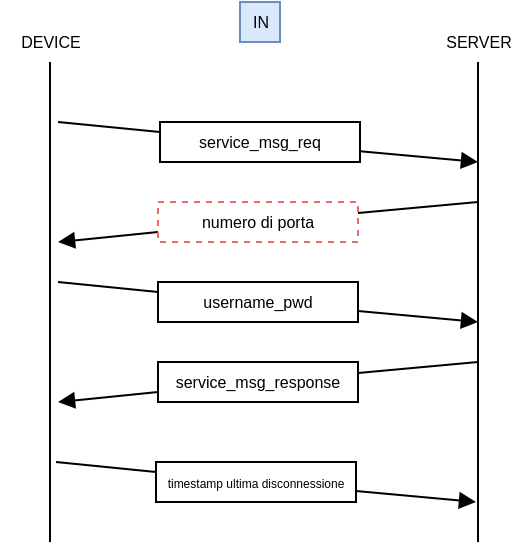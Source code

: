 <mxfile version="16.5.3" type="device"><diagram id="YMI1kCvu-BR5mZnn9xWe" name="Page-1"><mxGraphModel dx="765" dy="397" grid="1" gridSize="10" guides="1" tooltips="1" connect="1" arrows="1" fold="1" page="1" pageScale="1" pageWidth="827" pageHeight="1169" math="0" shadow="0"><root><mxCell id="0"/><mxCell id="1" parent="0"/><mxCell id="Pg7A9fYy4h5VEgvWIABj-2" value="" style="endArrow=none;html=1;fontSize=10;rounded=0;" edge="1" parent="1"><mxGeometry width="50" height="50" relative="1" as="geometry"><mxPoint x="200" y="400" as="sourcePoint"/><mxPoint x="200" y="160" as="targetPoint"/></mxGeometry></mxCell><mxCell id="Pg7A9fYy4h5VEgvWIABj-3" value="" style="endArrow=none;html=1;fontSize=10;rounded=0;" edge="1" parent="1"><mxGeometry width="50" height="50" relative="1" as="geometry"><mxPoint x="414" y="400" as="sourcePoint"/><mxPoint x="414" y="160" as="targetPoint"/></mxGeometry></mxCell><mxCell id="Pg7A9fYy4h5VEgvWIABj-4" value="" style="endArrow=block;html=1;fontSize=10;endFill=1;rounded=0;startArrow=none;" edge="1" parent="1" source="Pg7A9fYy4h5VEgvWIABj-5"><mxGeometry width="50" height="50" relative="1" as="geometry"><mxPoint x="194" y="180" as="sourcePoint"/><mxPoint x="414" y="210" as="targetPoint"/></mxGeometry></mxCell><mxCell id="Pg7A9fYy4h5VEgvWIABj-5" value="service_msg_req" style="rounded=0;whiteSpace=wrap;html=1;fontSize=8;" vertex="1" parent="1"><mxGeometry x="255" y="190" width="100" height="20" as="geometry"/></mxCell><mxCell id="Pg7A9fYy4h5VEgvWIABj-6" value="" style="endArrow=none;html=1;fontSize=10;endFill=1;rounded=0;" edge="1" parent="1" target="Pg7A9fYy4h5VEgvWIABj-5"><mxGeometry width="50" height="50" relative="1" as="geometry"><mxPoint x="204" y="190" as="sourcePoint"/><mxPoint x="364" y="180" as="targetPoint"/></mxGeometry></mxCell><mxCell id="Pg7A9fYy4h5VEgvWIABj-7" value="" style="endArrow=block;html=1;fontSize=10;endFill=1;rounded=0;startArrow=none;" edge="1" parent="1" source="Pg7A9fYy4h5VEgvWIABj-8"><mxGeometry width="50" height="50" relative="1" as="geometry"><mxPoint x="344" y="250" as="sourcePoint"/><mxPoint x="204" y="250" as="targetPoint"/></mxGeometry></mxCell><mxCell id="Pg7A9fYy4h5VEgvWIABj-8" value="numero di porta" style="rounded=0;whiteSpace=wrap;html=1;fontSize=8;dashed=1;strokeColor=#EA6B66;" vertex="1" parent="1"><mxGeometry x="254" y="230" width="100" height="20" as="geometry"/></mxCell><mxCell id="Pg7A9fYy4h5VEgvWIABj-9" value="" style="endArrow=none;html=1;fontSize=10;endFill=1;rounded=0;" edge="1" parent="1" target="Pg7A9fYy4h5VEgvWIABj-8"><mxGeometry width="50" height="50" relative="1" as="geometry"><mxPoint x="414" y="230" as="sourcePoint"/><mxPoint x="204" y="250" as="targetPoint"/></mxGeometry></mxCell><mxCell id="Pg7A9fYy4h5VEgvWIABj-10" value="" style="endArrow=block;html=1;fontSize=10;endFill=1;rounded=0;startArrow=none;" edge="1" parent="1" source="Pg7A9fYy4h5VEgvWIABj-11"><mxGeometry width="50" height="50" relative="1" as="geometry"><mxPoint x="194" y="260" as="sourcePoint"/><mxPoint x="414" y="290" as="targetPoint"/></mxGeometry></mxCell><mxCell id="Pg7A9fYy4h5VEgvWIABj-11" value="username_pwd" style="rounded=0;whiteSpace=wrap;html=1;fontSize=8;" vertex="1" parent="1"><mxGeometry x="254" y="270" width="100" height="20" as="geometry"/></mxCell><mxCell id="Pg7A9fYy4h5VEgvWIABj-12" value="" style="endArrow=none;html=1;fontSize=10;endFill=1;rounded=0;" edge="1" parent="1" target="Pg7A9fYy4h5VEgvWIABj-11"><mxGeometry width="50" height="50" relative="1" as="geometry"><mxPoint x="204" y="270" as="sourcePoint"/><mxPoint x="364" y="260" as="targetPoint"/></mxGeometry></mxCell><mxCell id="Pg7A9fYy4h5VEgvWIABj-13" value="" style="endArrow=block;html=1;fontSize=10;endFill=1;rounded=0;startArrow=none;" edge="1" parent="1" source="Pg7A9fYy4h5VEgvWIABj-14"><mxGeometry width="50" height="50" relative="1" as="geometry"><mxPoint x="344" y="330" as="sourcePoint"/><mxPoint x="204" y="330" as="targetPoint"/></mxGeometry></mxCell><mxCell id="Pg7A9fYy4h5VEgvWIABj-14" value="service_msg_response" style="rounded=0;whiteSpace=wrap;html=1;fontSize=8;strokeColor=#000000;" vertex="1" parent="1"><mxGeometry x="254" y="310" width="100" height="20" as="geometry"/></mxCell><mxCell id="Pg7A9fYy4h5VEgvWIABj-15" value="" style="endArrow=none;html=1;fontSize=10;endFill=1;rounded=0;" edge="1" parent="1" target="Pg7A9fYy4h5VEgvWIABj-14"><mxGeometry width="50" height="50" relative="1" as="geometry"><mxPoint x="414" y="310" as="sourcePoint"/><mxPoint x="204" y="330" as="targetPoint"/></mxGeometry></mxCell><mxCell id="Pg7A9fYy4h5VEgvWIABj-16" value="DEVICE" style="text;html=1;align=center;verticalAlign=middle;resizable=0;points=[];autosize=1;strokeColor=none;fillColor=none;fontSize=8;" vertex="1" parent="1"><mxGeometry x="175" y="140" width="50" height="20" as="geometry"/></mxCell><mxCell id="Pg7A9fYy4h5VEgvWIABj-17" value="SERVER" style="text;html=1;align=center;verticalAlign=middle;resizable=0;points=[];autosize=1;strokeColor=none;fillColor=none;fontSize=8;" vertex="1" parent="1"><mxGeometry x="389" y="140" width="50" height="20" as="geometry"/></mxCell><mxCell id="Pg7A9fYy4h5VEgvWIABj-18" value="IN" style="text;html=1;align=center;verticalAlign=middle;resizable=0;points=[];autosize=1;strokeColor=#6c8ebf;fillColor=#dae8fc;fontSize=8;" vertex="1" parent="1"><mxGeometry x="295" y="130" width="20" height="20" as="geometry"/></mxCell><mxCell id="Pg7A9fYy4h5VEgvWIABj-19" value="" style="endArrow=block;html=1;fontSize=10;endFill=1;rounded=0;startArrow=none;" edge="1" parent="1" source="Pg7A9fYy4h5VEgvWIABj-20"><mxGeometry width="50" height="50" relative="1" as="geometry"><mxPoint x="193" y="350" as="sourcePoint"/><mxPoint x="413" y="380" as="targetPoint"/></mxGeometry></mxCell><mxCell id="Pg7A9fYy4h5VEgvWIABj-20" value="&lt;font style=&quot;font-size: 6px&quot;&gt;timestamp ultima disconnessione&lt;/font&gt;" style="rounded=0;whiteSpace=wrap;html=1;fontSize=8;" vertex="1" parent="1"><mxGeometry x="253" y="360" width="100" height="20" as="geometry"/></mxCell><mxCell id="Pg7A9fYy4h5VEgvWIABj-21" value="" style="endArrow=none;html=1;fontSize=10;endFill=1;rounded=0;" edge="1" parent="1" target="Pg7A9fYy4h5VEgvWIABj-20"><mxGeometry width="50" height="50" relative="1" as="geometry"><mxPoint x="203" y="360" as="sourcePoint"/><mxPoint x="363" y="350" as="targetPoint"/></mxGeometry></mxCell></root></mxGraphModel></diagram></mxfile>